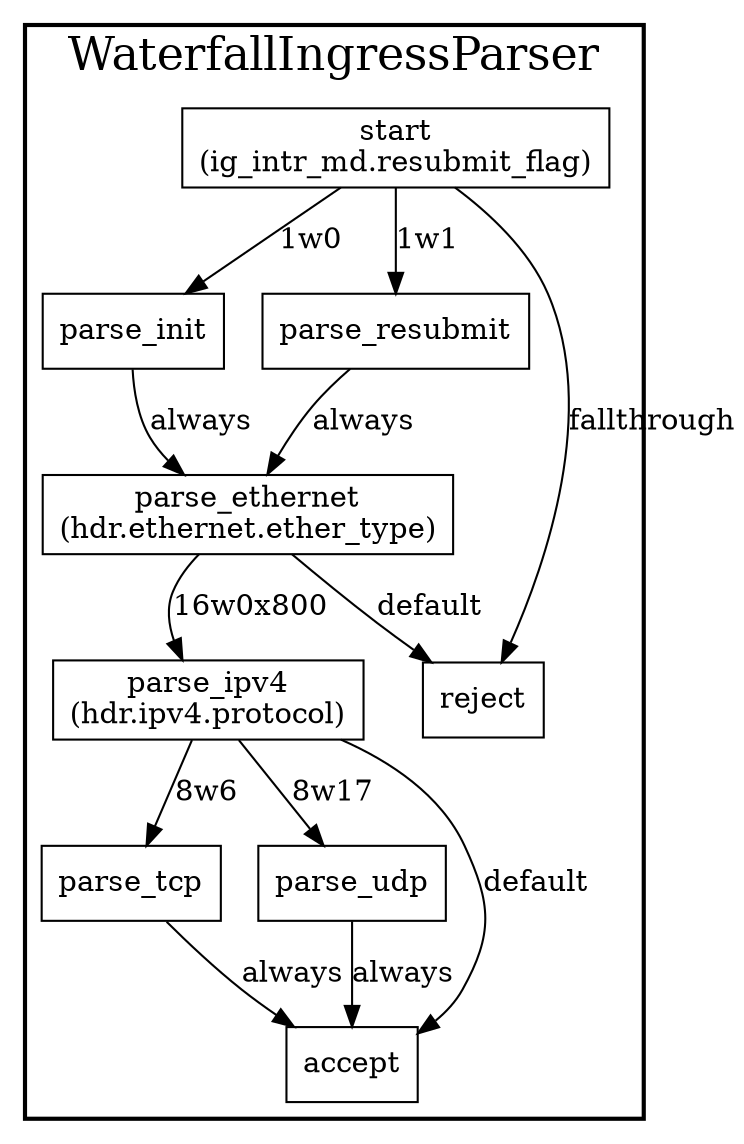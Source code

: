 digraph WaterfallIngressParser {
subgraph clusterWaterfallIngressParser {
graph [
fontsize="22pt", label=WaterfallIngressParser, style=bold];
0[label="start
(ig_intr_md.resubmit_flag)", margin="", shape=rectangle, style=solid];
1[label=parse_init, margin="", shape=rectangle, style=solid];
2[label=parse_resubmit, margin="", shape=rectangle, style=solid];
3[label="parse_ethernet
(hdr.ethernet.ether_type)", margin="", shape=rectangle, style=solid];
4[label="parse_ipv4
(hdr.ipv4.protocol)", margin="", shape=rectangle, style=solid];
5[label=parse_tcp, margin="", shape=rectangle, style=solid];
6[label=parse_udp, margin="", shape=rectangle, style=solid];
7[label=accept, margin="", shape=rectangle, style=solid];
8[label=reject, margin="", shape=rectangle, style=solid];
0 -> 1[label="1w0"];
0 -> 2[label="1w1"];
0 -> 8[label=fallthrough];
1 -> 3[label=always];
2 -> 3[label=always];
3 -> 4[label="16w0x800"];
3 -> 8[label=default];
4 -> 6[label="8w17"];
4 -> 5[label="8w6"];
4 -> 7[label=default];
5 -> 7[label=always];
6 -> 7[label=always];
}
}
